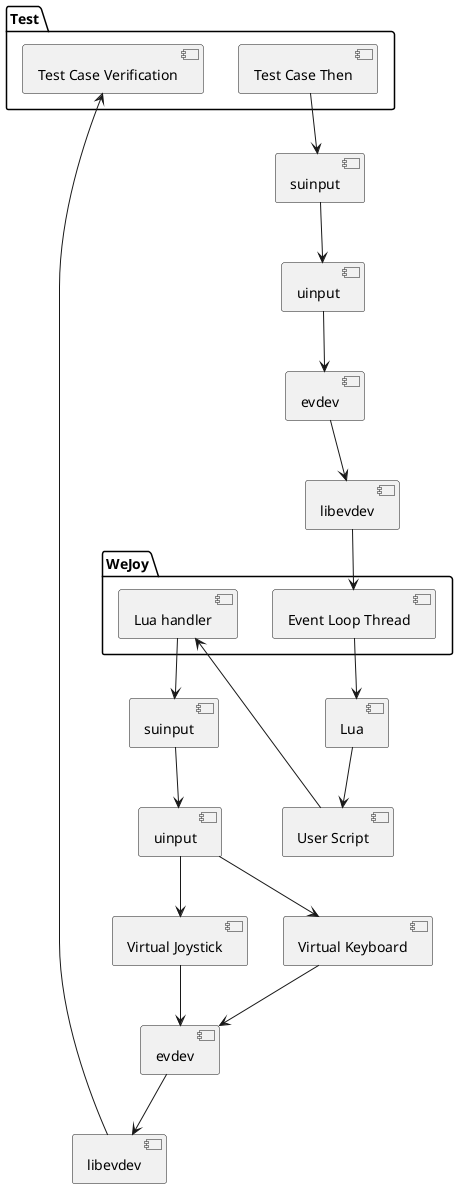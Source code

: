 @startuml
[Lua]
[suinput]
[libevdev test]
[suinput test] as "suinput"
package "Test" {
    [Test Case Then] --> [suinput test]
    [libevdev test] --> [Test Case Verification]
}
[uinput test] --> [evdev]
[suinput test] --> [uinput test]
[libevdev test] as "libevdev"
[evdev test] as "evdev"
[evdev] --> [libevdev]
[uinput test] as "uinput"
package "WeJoy" {
    libevdev --> [Event Loop Thread]
    [Event Loop Thread] --> Lua
    [Lua handler] --> [suinput]
}
[Lua] --> [User Script]
[User Script] --> [Lua handler]
suinput --> [uinput]
[uinput] --> [Virtual Keyboard]
[uinput] --> [Virtual Joystick]
[Virtual Keyboard] --> [evdev test]
[Virtual Joystick] --> [evdev test]
[evdev test] --> [libevdev test]


@enduml